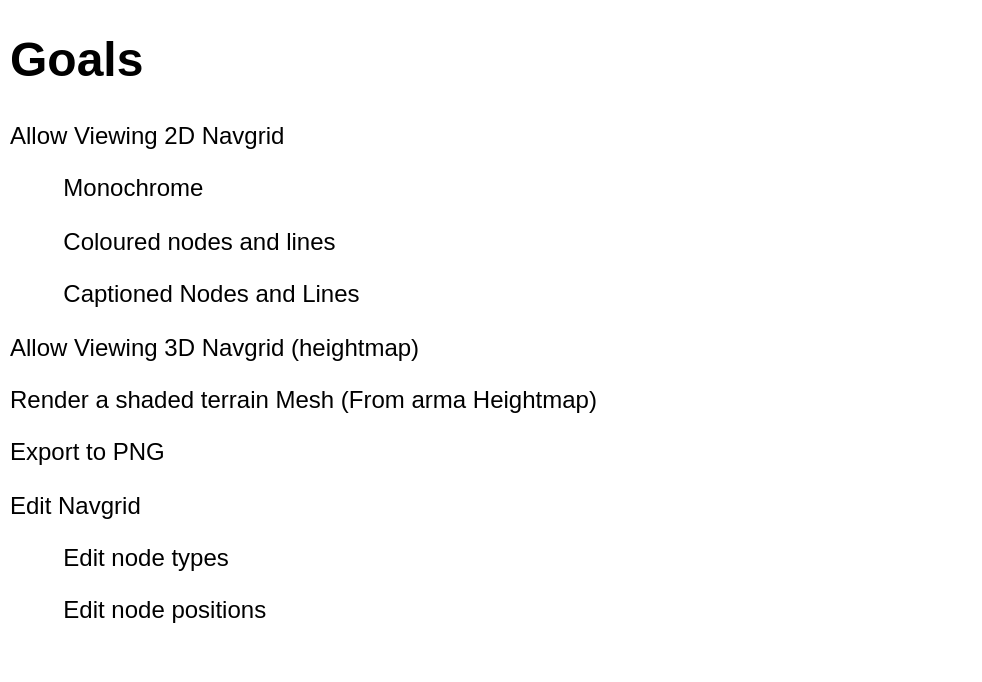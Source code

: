 <mxfile version="21.7.5" type="device" pages="4">
  <diagram name="Goals" id="eu99bgsM3YVPVRxylXMa">
    <mxGraphModel dx="1434" dy="854" grid="1" gridSize="10" guides="1" tooltips="1" connect="1" arrows="1" fold="1" page="1" pageScale="1" pageWidth="827" pageHeight="1169" math="0" shadow="0">
      <root>
        <mxCell id="0" />
        <mxCell id="1" parent="0" />
        <mxCell id="AOfEZR14KFHiWGgty_2b-2" value="&lt;h1&gt;Goals&lt;/h1&gt;&lt;p&gt;Allow Viewing 2D Navgrid&lt;/p&gt;&lt;p&gt;&lt;span style=&quot;white-space: pre;&quot;&gt;&#x9;&lt;/span&gt;Monochrome&lt;br&gt;&lt;/p&gt;&lt;p&gt;&lt;span style=&quot;white-space: pre;&quot;&gt;&#x9;&lt;/span&gt;Coloured nodes and lines&lt;br&gt;&lt;/p&gt;&lt;p&gt;&lt;span style=&quot;white-space: pre;&quot;&gt;&#x9;&lt;/span&gt;Captioned Nodes and Lines&lt;br&gt;&lt;/p&gt;&lt;p&gt;Allow Viewing 3D Navgrid (heightmap)&lt;/p&gt;&lt;p&gt;Render a shaded terrain Mesh (From arma Heightmap)&lt;/p&gt;&lt;p&gt;Export to PNG&lt;/p&gt;&lt;p&gt;Edit Navgrid&lt;/p&gt;&lt;p&gt;&lt;span style=&quot;white-space: pre;&quot;&gt;&#x9;&lt;/span&gt;Edit node types&lt;br&gt;&lt;/p&gt;&lt;p&gt;&lt;span style=&quot;white-space: pre;&quot;&gt;&#x9;&lt;/span&gt;Edit node positions&lt;br&gt;&lt;/p&gt;&lt;p&gt;&lt;br&gt;&lt;/p&gt;" style="text;html=1;strokeColor=none;fillColor=none;spacing=5;spacingTop=-20;whiteSpace=wrap;overflow=hidden;rounded=0;" parent="1" vertex="1">
          <mxGeometry x="40" y="40" width="490" height="330" as="geometry" />
        </mxCell>
      </root>
    </mxGraphModel>
  </diagram>
  <diagram id="bLqoIQzr3adNFpV8X8fX" name="Parsing">
    <mxGraphModel dx="950" dy="582" grid="1" gridSize="10" guides="1" tooltips="1" connect="1" arrows="1" fold="1" page="1" pageScale="1" pageWidth="827" pageHeight="1169" math="0" shadow="0">
      <root>
        <mxCell id="0" />
        <mxCell id="1" parent="0" />
        <mxCell id="_lqWRvfMyF29g8KtkmrP-1" value="&lt;h1&gt;Parsing navGrid.sqf&lt;/h1&gt;&lt;p&gt;Tokenise&lt;br&gt;&lt;/p&gt;&lt;p&gt;Deserialies as Objects&lt;/p&gt;&lt;p&gt;Build Optimised Graph for processing&lt;/p&gt;&lt;p&gt;File Line Length should not be around 5 nodes.&lt;/p&gt;" style="text;html=1;strokeColor=none;fillColor=none;spacing=5;spacingTop=-20;whiteSpace=wrap;overflow=hidden;rounded=0;" parent="1" vertex="1">
          <mxGeometry x="80" y="40" width="320" height="160" as="geometry" />
        </mxCell>
        <mxCell id="_lqWRvfMyF29g8KtkmrP-2" value="&lt;div style=&quot;color: rgb(248, 248, 242); background-color: rgb(39, 40, 34); font-family: &amp;quot;Cascadia Code Light&amp;quot;, Consolas, &amp;quot;Courier New&amp;quot;, monospace, Consolas, &amp;quot;Courier New&amp;quot;, monospace; font-size: 14px; line-height: 19px;&quot;&gt;&lt;div style=&quot;text-align: left;&quot;&gt;&lt;div style=&quot;line-height: 19px;&quot;&gt;/*{&quot;systemTimeUCT_G&quot;:&quot;2021-06-24 09:22:16&quot;,&quot;worldName&quot;:&quot;Altis&quot;,&quot;StreetArtist_Config&quot;:{&quot;_flatMaxDrift&quot;:-1,&quot;_juncMergeDistance&quot;:-1,&quot;_humanEdited&quot;: true}}*/&lt;/div&gt;&lt;div style=&quot;line-height: 19px;&quot;&gt;&lt;br&gt;&lt;/div&gt;&lt;/div&gt;&lt;div style=&quot;text-align: left;&quot;&gt;navGrid = [&lt;/div&gt;&lt;div style=&quot;text-align: left;&quot;&gt;[[&lt;span style=&quot;text-align: center; color: rgb(174, 129, 255);&quot;&gt;3502.4&lt;/span&gt;&lt;span style=&quot;text-align: center;&quot;&gt;,&lt;/span&gt;&lt;span style=&quot;text-align: center; color: rgb(174, 129, 255);&quot;&gt;11862.5&lt;/span&gt;&lt;span style=&quot;text-align: center;&quot;&gt;,&lt;/span&gt;&lt;span style=&quot;text-align: center; color: rgb(174, 129, 255);&quot;&gt;0&lt;/span&gt;&lt;span style=&quot;text-align: center;&quot;&gt;],&lt;/span&gt;&lt;span style=&quot;text-align: center; color: rgb(174, 129, 255);&quot;&gt;0&lt;/span&gt;&lt;span style=&quot;text-align: center;&quot;&gt;,&lt;/span&gt;&lt;span style=&quot;text-align: center; color: rgb(174, 129, 255);&quot;&gt;false&lt;/span&gt;&lt;span style=&quot;text-align: center;&quot;&gt;,[[&lt;/span&gt;&lt;span style=&quot;text-align: center; color: rgb(174, 129, 255);&quot;&gt;4581&lt;/span&gt;&lt;span style=&quot;text-align: center;&quot;&gt;,&lt;/span&gt;&lt;span style=&quot;text-align: center; color: rgb(174, 129, 255);&quot;&gt;0&lt;/span&gt;&lt;span style=&quot;text-align: center;&quot;&gt;,&lt;/span&gt;&lt;span style=&quot;text-align: center; color: rgb(174, 129, 255);&quot;&gt;161.267&lt;/span&gt;&lt;span style=&quot;text-align: center;&quot;&gt;],[&lt;/span&gt;&lt;span style=&quot;text-align: center; color: rgb(174, 129, 255);&quot;&gt;3967&lt;/span&gt;&lt;span style=&quot;text-align: center;&quot;&gt;,&lt;/span&gt;&lt;span style=&quot;text-align: center; color: rgb(174, 129, 255);&quot;&gt;0&lt;/span&gt;&lt;span style=&quot;text-align: center;&quot;&gt;,&lt;/span&gt;&lt;span style=&quot;text-align: center; color: rgb(174, 129, 255);&quot;&gt;25.583&lt;/span&gt;&lt;span style=&quot;text-align: center;&quot;&gt;]]]&lt;/span&gt;,...&lt;/div&gt;&lt;div style=&quot;text-align: left;&quot;&gt;...&lt;/div&gt;&lt;div style=&quot;text-align: left;&quot;&gt;]&lt;/div&gt;&lt;div&gt;&lt;/div&gt;&lt;/div&gt;" style="rounded=0;whiteSpace=wrap;html=1;" parent="1" vertex="1">
          <mxGeometry x="80" y="240" width="720" height="140" as="geometry" />
        </mxCell>
        <mxCell id="_lqWRvfMyF29g8KtkmrP-3" value="A3SANode" style="shape=table;startSize=30;container=1;collapsible=1;childLayout=tableLayout;fixedRows=1;rowLines=0;fontStyle=1;align=center;resizeLast=1;html=1;" parent="1" vertex="1">
          <mxGeometry x="320" y="640" width="200" height="150" as="geometry" />
        </mxCell>
        <mxCell id="_lqWRvfMyF29g8KtkmrP-4" value="" style="shape=tableRow;horizontal=0;startSize=0;swimlaneHead=0;swimlaneBody=0;fillColor=none;collapsible=0;dropTarget=0;points=[[0,0.5],[1,0.5]];portConstraint=eastwest;top=0;left=0;right=0;bottom=1;" parent="_lqWRvfMyF29g8KtkmrP-3" vertex="1">
          <mxGeometry y="30" width="200" height="30" as="geometry" />
        </mxCell>
        <mxCell id="_lqWRvfMyF29g8KtkmrP-5" value="PK" style="shape=partialRectangle;connectable=0;fillColor=none;top=0;left=0;bottom=0;right=0;fontStyle=1;overflow=hidden;whiteSpace=wrap;html=1;" parent="_lqWRvfMyF29g8KtkmrP-4" vertex="1">
          <mxGeometry width="30" height="30" as="geometry">
            <mxRectangle width="30" height="30" as="alternateBounds" />
          </mxGeometry>
        </mxCell>
        <mxCell id="_lqWRvfMyF29g8KtkmrP-6" value="Position Position" style="shape=partialRectangle;connectable=0;fillColor=none;top=0;left=0;bottom=0;right=0;align=left;spacingLeft=6;fontStyle=5;overflow=hidden;whiteSpace=wrap;html=1;" parent="_lqWRvfMyF29g8KtkmrP-4" vertex="1">
          <mxGeometry x="30" width="170" height="30" as="geometry">
            <mxRectangle width="170" height="30" as="alternateBounds" />
          </mxGeometry>
        </mxCell>
        <mxCell id="_lqWRvfMyF29g8KtkmrP-7" value="" style="shape=tableRow;horizontal=0;startSize=0;swimlaneHead=0;swimlaneBody=0;fillColor=none;collapsible=0;dropTarget=0;points=[[0,0.5],[1,0.5]];portConstraint=eastwest;top=0;left=0;right=0;bottom=0;" parent="_lqWRvfMyF29g8KtkmrP-3" vertex="1">
          <mxGeometry y="60" width="200" height="30" as="geometry" />
        </mxCell>
        <mxCell id="_lqWRvfMyF29g8KtkmrP-8" value="" style="shape=partialRectangle;connectable=0;fillColor=none;top=0;left=0;bottom=0;right=0;editable=1;overflow=hidden;whiteSpace=wrap;html=1;" parent="_lqWRvfMyF29g8KtkmrP-7" vertex="1">
          <mxGeometry width="30" height="30" as="geometry">
            <mxRectangle width="30" height="30" as="alternateBounds" />
          </mxGeometry>
        </mxCell>
        <mxCell id="_lqWRvfMyF29g8KtkmrP-9" value="int IslandId" style="shape=partialRectangle;connectable=0;fillColor=none;top=0;left=0;bottom=0;right=0;align=left;spacingLeft=6;overflow=hidden;whiteSpace=wrap;html=1;" parent="_lqWRvfMyF29g8KtkmrP-7" vertex="1">
          <mxGeometry x="30" width="170" height="30" as="geometry">
            <mxRectangle width="170" height="30" as="alternateBounds" />
          </mxGeometry>
        </mxCell>
        <mxCell id="_lqWRvfMyF29g8KtkmrP-10" value="" style="shape=tableRow;horizontal=0;startSize=0;swimlaneHead=0;swimlaneBody=0;fillColor=none;collapsible=0;dropTarget=0;points=[[0,0.5],[1,0.5]];portConstraint=eastwest;top=0;left=0;right=0;bottom=0;" parent="_lqWRvfMyF29g8KtkmrP-3" vertex="1">
          <mxGeometry y="90" width="200" height="30" as="geometry" />
        </mxCell>
        <mxCell id="_lqWRvfMyF29g8KtkmrP-11" value="" style="shape=partialRectangle;connectable=0;fillColor=none;top=0;left=0;bottom=0;right=0;editable=1;overflow=hidden;whiteSpace=wrap;html=1;" parent="_lqWRvfMyF29g8KtkmrP-10" vertex="1">
          <mxGeometry width="30" height="30" as="geometry">
            <mxRectangle width="30" height="30" as="alternateBounds" />
          </mxGeometry>
        </mxCell>
        <mxCell id="_lqWRvfMyF29g8KtkmrP-12" value="bool IsJunction" style="shape=partialRectangle;connectable=0;fillColor=none;top=0;left=0;bottom=0;right=0;align=left;spacingLeft=6;overflow=hidden;whiteSpace=wrap;html=1;" parent="_lqWRvfMyF29g8KtkmrP-10" vertex="1">
          <mxGeometry x="30" width="170" height="30" as="geometry">
            <mxRectangle width="170" height="30" as="alternateBounds" />
          </mxGeometry>
        </mxCell>
        <mxCell id="_lqWRvfMyF29g8KtkmrP-13" value="" style="shape=tableRow;horizontal=0;startSize=0;swimlaneHead=0;swimlaneBody=0;fillColor=none;collapsible=0;dropTarget=0;points=[[0,0.5],[1,0.5]];portConstraint=eastwest;top=0;left=0;right=0;bottom=0;" parent="_lqWRvfMyF29g8KtkmrP-3" vertex="1">
          <mxGeometry y="120" width="200" height="30" as="geometry" />
        </mxCell>
        <mxCell id="_lqWRvfMyF29g8KtkmrP-14" value="" style="shape=partialRectangle;connectable=0;fillColor=none;top=0;left=0;bottom=0;right=0;editable=1;overflow=hidden;whiteSpace=wrap;html=1;" parent="_lqWRvfMyF29g8KtkmrP-13" vertex="1">
          <mxGeometry width="30" height="30" as="geometry">
            <mxRectangle width="30" height="30" as="alternateBounds" />
          </mxGeometry>
        </mxCell>
        <mxCell id="_lqWRvfMyF29g8KtkmrP-15" value="List&amp;lt;Position&amp;gt; Connections" style="shape=partialRectangle;connectable=0;fillColor=none;top=0;left=0;bottom=0;right=0;align=left;spacingLeft=6;overflow=hidden;whiteSpace=wrap;html=1;" parent="_lqWRvfMyF29g8KtkmrP-13" vertex="1">
          <mxGeometry x="30" width="170" height="30" as="geometry">
            <mxRectangle width="170" height="30" as="alternateBounds" />
          </mxGeometry>
        </mxCell>
        <mxCell id="_lqWRvfMyF29g8KtkmrP-16" style="edgeStyle=orthogonalEdgeStyle;rounded=0;orthogonalLoop=1;jettySize=auto;html=1;" parent="1" source="_lqWRvfMyF29g8KtkmrP-17" target="_lqWRvfMyF29g8KtkmrP-4" edge="1">
          <mxGeometry relative="1" as="geometry" />
        </mxCell>
        <mxCell id="_lqWRvfMyF29g8KtkmrP-17" value="A3SAPositionATL" style="shape=table;startSize=30;container=1;collapsible=1;childLayout=tableLayout;fixedRows=1;rowLines=0;fontStyle=1;align=center;resizeLast=1;html=1;" parent="1" vertex="1">
          <mxGeometry x="600" y="600" width="120" height="120" as="geometry" />
        </mxCell>
        <mxCell id="_lqWRvfMyF29g8KtkmrP-18" value="" style="shape=tableRow;horizontal=0;startSize=0;swimlaneHead=0;swimlaneBody=0;fillColor=none;collapsible=0;dropTarget=0;points=[[0,0.5],[1,0.5]];portConstraint=eastwest;top=0;left=0;right=0;bottom=0;" parent="_lqWRvfMyF29g8KtkmrP-17" vertex="1">
          <mxGeometry y="30" width="120" height="30" as="geometry" />
        </mxCell>
        <mxCell id="_lqWRvfMyF29g8KtkmrP-19" value="" style="shape=partialRectangle;connectable=0;fillColor=none;top=0;left=0;bottom=0;right=0;editable=1;overflow=hidden;whiteSpace=wrap;html=1;" parent="_lqWRvfMyF29g8KtkmrP-18" vertex="1">
          <mxGeometry width="30" height="30" as="geometry">
            <mxRectangle width="30" height="30" as="alternateBounds" />
          </mxGeometry>
        </mxCell>
        <mxCell id="_lqWRvfMyF29g8KtkmrP-20" value="float X" style="shape=partialRectangle;connectable=0;fillColor=none;top=0;left=0;bottom=0;right=0;align=left;spacingLeft=6;overflow=hidden;whiteSpace=wrap;html=1;" parent="_lqWRvfMyF29g8KtkmrP-18" vertex="1">
          <mxGeometry x="30" width="90" height="30" as="geometry">
            <mxRectangle width="90" height="30" as="alternateBounds" />
          </mxGeometry>
        </mxCell>
        <mxCell id="_lqWRvfMyF29g8KtkmrP-21" value="" style="shape=tableRow;horizontal=0;startSize=0;swimlaneHead=0;swimlaneBody=0;fillColor=none;collapsible=0;dropTarget=0;points=[[0,0.5],[1,0.5]];portConstraint=eastwest;top=0;left=0;right=0;bottom=0;" parent="_lqWRvfMyF29g8KtkmrP-17" vertex="1">
          <mxGeometry y="60" width="120" height="30" as="geometry" />
        </mxCell>
        <mxCell id="_lqWRvfMyF29g8KtkmrP-22" value="" style="shape=partialRectangle;connectable=0;fillColor=none;top=0;left=0;bottom=0;right=0;editable=1;overflow=hidden;whiteSpace=wrap;html=1;" parent="_lqWRvfMyF29g8KtkmrP-21" vertex="1">
          <mxGeometry width="30" height="30" as="geometry">
            <mxRectangle width="30" height="30" as="alternateBounds" />
          </mxGeometry>
        </mxCell>
        <mxCell id="_lqWRvfMyF29g8KtkmrP-23" value="float Y" style="shape=partialRectangle;connectable=0;fillColor=none;top=0;left=0;bottom=0;right=0;align=left;spacingLeft=6;overflow=hidden;whiteSpace=wrap;html=1;" parent="_lqWRvfMyF29g8KtkmrP-21" vertex="1">
          <mxGeometry x="30" width="90" height="30" as="geometry">
            <mxRectangle width="90" height="30" as="alternateBounds" />
          </mxGeometry>
        </mxCell>
        <mxCell id="_lqWRvfMyF29g8KtkmrP-24" value="" style="shape=tableRow;horizontal=0;startSize=0;swimlaneHead=0;swimlaneBody=0;fillColor=none;collapsible=0;dropTarget=0;points=[[0,0.5],[1,0.5]];portConstraint=eastwest;top=0;left=0;right=0;bottom=0;" parent="_lqWRvfMyF29g8KtkmrP-17" vertex="1">
          <mxGeometry y="90" width="120" height="30" as="geometry" />
        </mxCell>
        <mxCell id="_lqWRvfMyF29g8KtkmrP-25" value="" style="shape=partialRectangle;connectable=0;fillColor=none;top=0;left=0;bottom=0;right=0;editable=1;overflow=hidden;whiteSpace=wrap;html=1;" parent="_lqWRvfMyF29g8KtkmrP-24" vertex="1">
          <mxGeometry width="30" height="30" as="geometry">
            <mxRectangle width="30" height="30" as="alternateBounds" />
          </mxGeometry>
        </mxCell>
        <mxCell id="_lqWRvfMyF29g8KtkmrP-26" value="float Z" style="shape=partialRectangle;connectable=0;fillColor=none;top=0;left=0;bottom=0;right=0;align=left;spacingLeft=6;overflow=hidden;whiteSpace=wrap;html=1;" parent="_lqWRvfMyF29g8KtkmrP-24" vertex="1">
          <mxGeometry x="30" width="90" height="30" as="geometry">
            <mxRectangle width="90" height="30" as="alternateBounds" />
          </mxGeometry>
        </mxCell>
        <mxCell id="_lqWRvfMyF29g8KtkmrP-27" value="A3SAConnection" style="shape=table;startSize=30;container=1;collapsible=1;childLayout=tableLayout;fixedRows=1;rowLines=0;fontStyle=1;align=center;resizeLast=1;html=1;" parent="1" vertex="1">
          <mxGeometry x="600" y="760" width="200" height="120" as="geometry" />
        </mxCell>
        <mxCell id="_lqWRvfMyF29g8KtkmrP-28" value="" style="shape=tableRow;horizontal=0;startSize=0;swimlaneHead=0;swimlaneBody=0;fillColor=none;collapsible=0;dropTarget=0;points=[[0,0.5],[1,0.5]];portConstraint=eastwest;top=0;left=0;right=0;bottom=0;" parent="_lqWRvfMyF29g8KtkmrP-27" vertex="1">
          <mxGeometry y="30" width="200" height="30" as="geometry" />
        </mxCell>
        <mxCell id="_lqWRvfMyF29g8KtkmrP-29" value="" style="shape=partialRectangle;connectable=0;fillColor=none;top=0;left=0;bottom=0;right=0;editable=1;overflow=hidden;whiteSpace=wrap;html=1;" parent="_lqWRvfMyF29g8KtkmrP-28" vertex="1">
          <mxGeometry width="30" height="30" as="geometry">
            <mxRectangle width="30" height="30" as="alternateBounds" />
          </mxGeometry>
        </mxCell>
        <mxCell id="_lqWRvfMyF29g8KtkmrP-30" value="int IndexOfConnectedNode" style="shape=partialRectangle;connectable=0;fillColor=none;top=0;left=0;bottom=0;right=0;align=left;spacingLeft=6;overflow=hidden;whiteSpace=wrap;html=1;" parent="_lqWRvfMyF29g8KtkmrP-28" vertex="1">
          <mxGeometry x="30" width="170" height="30" as="geometry">
            <mxRectangle width="170" height="30" as="alternateBounds" />
          </mxGeometry>
        </mxCell>
        <mxCell id="_lqWRvfMyF29g8KtkmrP-31" value="" style="shape=tableRow;horizontal=0;startSize=0;swimlaneHead=0;swimlaneBody=0;fillColor=none;collapsible=0;dropTarget=0;points=[[0,0.5],[1,0.5]];portConstraint=eastwest;top=0;left=0;right=0;bottom=0;" parent="_lqWRvfMyF29g8KtkmrP-27" vertex="1">
          <mxGeometry y="60" width="200" height="30" as="geometry" />
        </mxCell>
        <mxCell id="_lqWRvfMyF29g8KtkmrP-32" value="" style="shape=partialRectangle;connectable=0;fillColor=none;top=0;left=0;bottom=0;right=0;editable=1;overflow=hidden;whiteSpace=wrap;html=1;" parent="_lqWRvfMyF29g8KtkmrP-31" vertex="1">
          <mxGeometry width="30" height="30" as="geometry">
            <mxRectangle width="30" height="30" as="alternateBounds" />
          </mxGeometry>
        </mxCell>
        <mxCell id="_lqWRvfMyF29g8KtkmrP-33" value="int RoadType" style="shape=partialRectangle;connectable=0;fillColor=none;top=0;left=0;bottom=0;right=0;align=left;spacingLeft=6;overflow=hidden;whiteSpace=wrap;html=1;" parent="_lqWRvfMyF29g8KtkmrP-31" vertex="1">
          <mxGeometry x="30" width="170" height="30" as="geometry">
            <mxRectangle width="170" height="30" as="alternateBounds" />
          </mxGeometry>
        </mxCell>
        <mxCell id="_lqWRvfMyF29g8KtkmrP-34" value="" style="shape=tableRow;horizontal=0;startSize=0;swimlaneHead=0;swimlaneBody=0;fillColor=none;collapsible=0;dropTarget=0;points=[[0,0.5],[1,0.5]];portConstraint=eastwest;top=0;left=0;right=0;bottom=0;" parent="_lqWRvfMyF29g8KtkmrP-27" vertex="1">
          <mxGeometry y="90" width="200" height="30" as="geometry" />
        </mxCell>
        <mxCell id="_lqWRvfMyF29g8KtkmrP-35" value="" style="shape=partialRectangle;connectable=0;fillColor=none;top=0;left=0;bottom=0;right=0;editable=1;overflow=hidden;whiteSpace=wrap;html=1;" parent="_lqWRvfMyF29g8KtkmrP-34" vertex="1">
          <mxGeometry width="30" height="30" as="geometry">
            <mxRectangle width="30" height="30" as="alternateBounds" />
          </mxGeometry>
        </mxCell>
        <mxCell id="_lqWRvfMyF29g8KtkmrP-36" value="float TrueDrivingDistance" style="shape=partialRectangle;connectable=0;fillColor=none;top=0;left=0;bottom=0;right=0;align=left;spacingLeft=6;overflow=hidden;whiteSpace=wrap;html=1;" parent="_lqWRvfMyF29g8KtkmrP-34" vertex="1">
          <mxGeometry x="30" width="170" height="30" as="geometry">
            <mxRectangle width="170" height="30" as="alternateBounds" />
          </mxGeometry>
        </mxCell>
        <mxCell id="_lqWRvfMyF29g8KtkmrP-37" style="edgeStyle=orthogonalEdgeStyle;rounded=0;orthogonalLoop=1;jettySize=auto;html=1;" parent="1" source="_lqWRvfMyF29g8KtkmrP-28" target="_lqWRvfMyF29g8KtkmrP-13" edge="1">
          <mxGeometry relative="1" as="geometry" />
        </mxCell>
        <mxCell id="_lqWRvfMyF29g8KtkmrP-38" value="" style="edgeStyle=orthogonalEdgeStyle;rounded=0;orthogonalLoop=1;jettySize=auto;html=1;" parent="1" source="_lqWRvfMyF29g8KtkmrP-39" target="_lqWRvfMyF29g8KtkmrP-61" edge="1">
          <mxGeometry relative="1" as="geometry" />
        </mxCell>
        <mxCell id="_lqWRvfMyF29g8KtkmrP-39" value="A3SAMetaInformation" style="shape=table;startSize=30;container=1;collapsible=1;childLayout=tableLayout;fixedRows=1;rowLines=0;fontStyle=1;align=center;resizeLast=1;html=1;" parent="1" vertex="1">
          <mxGeometry x="280" y="440" width="280" height="120" as="geometry" />
        </mxCell>
        <mxCell id="_lqWRvfMyF29g8KtkmrP-40" value="" style="shape=tableRow;horizontal=0;startSize=0;swimlaneHead=0;swimlaneBody=0;fillColor=none;collapsible=0;dropTarget=0;points=[[0,0.5],[1,0.5]];portConstraint=eastwest;top=0;left=0;right=0;bottom=0;" parent="_lqWRvfMyF29g8KtkmrP-39" vertex="1">
          <mxGeometry y="30" width="280" height="30" as="geometry" />
        </mxCell>
        <mxCell id="_lqWRvfMyF29g8KtkmrP-41" value="" style="shape=partialRectangle;connectable=0;fillColor=none;top=0;left=0;bottom=0;right=0;editable=1;overflow=hidden;whiteSpace=wrap;html=1;" parent="_lqWRvfMyF29g8KtkmrP-40" vertex="1">
          <mxGeometry width="30" height="30" as="geometry">
            <mxRectangle width="30" height="30" as="alternateBounds" />
          </mxGeometry>
        </mxCell>
        <mxCell id="_lqWRvfMyF29g8KtkmrP-42" value="string&amp;nbsp;SystemTimeUCT_G" style="shape=partialRectangle;connectable=0;fillColor=none;top=0;left=0;bottom=0;right=0;align=left;spacingLeft=6;overflow=hidden;whiteSpace=wrap;html=1;" parent="_lqWRvfMyF29g8KtkmrP-40" vertex="1">
          <mxGeometry x="30" width="250" height="30" as="geometry">
            <mxRectangle width="250" height="30" as="alternateBounds" />
          </mxGeometry>
        </mxCell>
        <mxCell id="_lqWRvfMyF29g8KtkmrP-43" value="" style="shape=tableRow;horizontal=0;startSize=0;swimlaneHead=0;swimlaneBody=0;fillColor=none;collapsible=0;dropTarget=0;points=[[0,0.5],[1,0.5]];portConstraint=eastwest;top=0;left=0;right=0;bottom=0;" parent="_lqWRvfMyF29g8KtkmrP-39" vertex="1">
          <mxGeometry y="60" width="280" height="30" as="geometry" />
        </mxCell>
        <mxCell id="_lqWRvfMyF29g8KtkmrP-44" value="" style="shape=partialRectangle;connectable=0;fillColor=none;top=0;left=0;bottom=0;right=0;editable=1;overflow=hidden;whiteSpace=wrap;html=1;" parent="_lqWRvfMyF29g8KtkmrP-43" vertex="1">
          <mxGeometry width="30" height="30" as="geometry">
            <mxRectangle width="30" height="30" as="alternateBounds" />
          </mxGeometry>
        </mxCell>
        <mxCell id="_lqWRvfMyF29g8KtkmrP-45" value="string&amp;nbsp;WorldName" style="shape=partialRectangle;connectable=0;fillColor=none;top=0;left=0;bottom=0;right=0;align=left;spacingLeft=6;overflow=hidden;whiteSpace=wrap;html=1;" parent="_lqWRvfMyF29g8KtkmrP-43" vertex="1">
          <mxGeometry x="30" width="250" height="30" as="geometry">
            <mxRectangle width="250" height="30" as="alternateBounds" />
          </mxGeometry>
        </mxCell>
        <mxCell id="_lqWRvfMyF29g8KtkmrP-46" value="" style="shape=tableRow;horizontal=0;startSize=0;swimlaneHead=0;swimlaneBody=0;fillColor=none;collapsible=0;dropTarget=0;points=[[0,0.5],[1,0.5]];portConstraint=eastwest;top=0;left=0;right=0;bottom=0;" parent="_lqWRvfMyF29g8KtkmrP-39" vertex="1">
          <mxGeometry y="90" width="280" height="30" as="geometry" />
        </mxCell>
        <mxCell id="_lqWRvfMyF29g8KtkmrP-47" value="" style="shape=partialRectangle;connectable=0;fillColor=none;top=0;left=0;bottom=0;right=0;editable=1;overflow=hidden;whiteSpace=wrap;html=1;" parent="_lqWRvfMyF29g8KtkmrP-46" vertex="1">
          <mxGeometry width="30" height="30" as="geometry">
            <mxRectangle width="30" height="30" as="alternateBounds" />
          </mxGeometry>
        </mxCell>
        <mxCell id="_lqWRvfMyF29g8KtkmrP-48" value="StreetArtistConfig&amp;nbsp;StreetArtistConfig" style="shape=partialRectangle;connectable=0;fillColor=none;top=0;left=0;bottom=0;right=0;align=left;spacingLeft=6;overflow=hidden;whiteSpace=wrap;html=1;" parent="_lqWRvfMyF29g8KtkmrP-46" vertex="1">
          <mxGeometry x="30" width="250" height="30" as="geometry">
            <mxRectangle width="250" height="30" as="alternateBounds" />
          </mxGeometry>
        </mxCell>
        <mxCell id="_lqWRvfMyF29g8KtkmrP-49" style="edgeStyle=orthogonalEdgeStyle;rounded=0;orthogonalLoop=1;jettySize=auto;html=1;" parent="1" source="_lqWRvfMyF29g8KtkmrP-50" target="_lqWRvfMyF29g8KtkmrP-46" edge="1">
          <mxGeometry relative="1" as="geometry" />
        </mxCell>
        <mxCell id="_lqWRvfMyF29g8KtkmrP-50" value="A3SAStreetArtistConfig" style="shape=table;startSize=30;container=1;collapsible=1;childLayout=tableLayout;fixedRows=1;rowLines=0;fontStyle=1;align=center;resizeLast=1;html=1;" parent="1" vertex="1">
          <mxGeometry x="600" y="440" width="200" height="120" as="geometry" />
        </mxCell>
        <mxCell id="_lqWRvfMyF29g8KtkmrP-51" value="" style="shape=tableRow;horizontal=0;startSize=0;swimlaneHead=0;swimlaneBody=0;fillColor=none;collapsible=0;dropTarget=0;points=[[0,0.5],[1,0.5]];portConstraint=eastwest;top=0;left=0;right=0;bottom=0;" parent="_lqWRvfMyF29g8KtkmrP-50" vertex="1">
          <mxGeometry y="30" width="200" height="30" as="geometry" />
        </mxCell>
        <mxCell id="_lqWRvfMyF29g8KtkmrP-52" value="" style="shape=partialRectangle;connectable=0;fillColor=none;top=0;left=0;bottom=0;right=0;editable=1;overflow=hidden;whiteSpace=wrap;html=1;" parent="_lqWRvfMyF29g8KtkmrP-51" vertex="1">
          <mxGeometry width="30" height="30" as="geometry">
            <mxRectangle width="30" height="30" as="alternateBounds" />
          </mxGeometry>
        </mxCell>
        <mxCell id="_lqWRvfMyF29g8KtkmrP-53" value="float _flatMaxDrift" style="shape=partialRectangle;connectable=0;fillColor=none;top=0;left=0;bottom=0;right=0;align=left;spacingLeft=6;overflow=hidden;whiteSpace=wrap;html=1;" parent="_lqWRvfMyF29g8KtkmrP-51" vertex="1">
          <mxGeometry x="30" width="170" height="30" as="geometry">
            <mxRectangle width="170" height="30" as="alternateBounds" />
          </mxGeometry>
        </mxCell>
        <mxCell id="_lqWRvfMyF29g8KtkmrP-54" value="" style="shape=tableRow;horizontal=0;startSize=0;swimlaneHead=0;swimlaneBody=0;fillColor=none;collapsible=0;dropTarget=0;points=[[0,0.5],[1,0.5]];portConstraint=eastwest;top=0;left=0;right=0;bottom=0;" parent="_lqWRvfMyF29g8KtkmrP-50" vertex="1">
          <mxGeometry y="60" width="200" height="30" as="geometry" />
        </mxCell>
        <mxCell id="_lqWRvfMyF29g8KtkmrP-55" value="" style="shape=partialRectangle;connectable=0;fillColor=none;top=0;left=0;bottom=0;right=0;editable=1;overflow=hidden;whiteSpace=wrap;html=1;" parent="_lqWRvfMyF29g8KtkmrP-54" vertex="1">
          <mxGeometry width="30" height="30" as="geometry">
            <mxRectangle width="30" height="30" as="alternateBounds" />
          </mxGeometry>
        </mxCell>
        <mxCell id="_lqWRvfMyF29g8KtkmrP-56" value="float _juncMergeDistance" style="shape=partialRectangle;connectable=0;fillColor=none;top=0;left=0;bottom=0;right=0;align=left;spacingLeft=6;overflow=hidden;whiteSpace=wrap;html=1;" parent="_lqWRvfMyF29g8KtkmrP-54" vertex="1">
          <mxGeometry x="30" width="170" height="30" as="geometry">
            <mxRectangle width="170" height="30" as="alternateBounds" />
          </mxGeometry>
        </mxCell>
        <mxCell id="_lqWRvfMyF29g8KtkmrP-57" value="" style="shape=tableRow;horizontal=0;startSize=0;swimlaneHead=0;swimlaneBody=0;fillColor=none;collapsible=0;dropTarget=0;points=[[0,0.5],[1,0.5]];portConstraint=eastwest;top=0;left=0;right=0;bottom=0;" parent="_lqWRvfMyF29g8KtkmrP-50" vertex="1">
          <mxGeometry y="90" width="200" height="30" as="geometry" />
        </mxCell>
        <mxCell id="_lqWRvfMyF29g8KtkmrP-58" value="" style="shape=partialRectangle;connectable=0;fillColor=none;top=0;left=0;bottom=0;right=0;editable=1;overflow=hidden;whiteSpace=wrap;html=1;" parent="_lqWRvfMyF29g8KtkmrP-57" vertex="1">
          <mxGeometry width="30" height="30" as="geometry">
            <mxRectangle width="30" height="30" as="alternateBounds" />
          </mxGeometry>
        </mxCell>
        <mxCell id="_lqWRvfMyF29g8KtkmrP-59" value="bool _humanEdited" style="shape=partialRectangle;connectable=0;fillColor=none;top=0;left=0;bottom=0;right=0;align=left;spacingLeft=6;overflow=hidden;whiteSpace=wrap;html=1;" parent="_lqWRvfMyF29g8KtkmrP-57" vertex="1">
          <mxGeometry x="30" width="170" height="30" as="geometry">
            <mxRectangle width="170" height="30" as="alternateBounds" />
          </mxGeometry>
        </mxCell>
        <mxCell id="_lqWRvfMyF29g8KtkmrP-60" value="A3SANavGridRoot" style="shape=table;startSize=30;container=1;collapsible=1;childLayout=tableLayout;fixedRows=1;rowLines=0;fontStyle=1;align=center;resizeLast=1;html=1;" parent="1" vertex="1">
          <mxGeometry x="40" y="520" width="200" height="90" as="geometry" />
        </mxCell>
        <mxCell id="_lqWRvfMyF29g8KtkmrP-61" value="" style="shape=tableRow;horizontal=0;startSize=0;swimlaneHead=0;swimlaneBody=0;fillColor=none;collapsible=0;dropTarget=0;points=[[0,0.5],[1,0.5]];portConstraint=eastwest;top=0;left=0;right=0;bottom=0;" parent="_lqWRvfMyF29g8KtkmrP-60" vertex="1">
          <mxGeometry y="30" width="200" height="30" as="geometry" />
        </mxCell>
        <mxCell id="_lqWRvfMyF29g8KtkmrP-62" value="" style="shape=partialRectangle;connectable=0;fillColor=none;top=0;left=0;bottom=0;right=0;editable=1;overflow=hidden;whiteSpace=wrap;html=1;" parent="_lqWRvfMyF29g8KtkmrP-61" vertex="1">
          <mxGeometry width="30" height="30" as="geometry">
            <mxRectangle width="30" height="30" as="alternateBounds" />
          </mxGeometry>
        </mxCell>
        <mxCell id="_lqWRvfMyF29g8KtkmrP-63" value="MetaInformation Meta" style="shape=partialRectangle;connectable=0;fillColor=none;top=0;left=0;bottom=0;right=0;align=left;spacingLeft=6;overflow=hidden;whiteSpace=wrap;html=1;" parent="_lqWRvfMyF29g8KtkmrP-61" vertex="1">
          <mxGeometry x="30" width="170" height="30" as="geometry">
            <mxRectangle width="170" height="30" as="alternateBounds" />
          </mxGeometry>
        </mxCell>
        <mxCell id="_lqWRvfMyF29g8KtkmrP-64" value="" style="shape=tableRow;horizontal=0;startSize=0;swimlaneHead=0;swimlaneBody=0;fillColor=none;collapsible=0;dropTarget=0;points=[[0,0.5],[1,0.5]];portConstraint=eastwest;top=0;left=0;right=0;bottom=0;" parent="_lqWRvfMyF29g8KtkmrP-60" vertex="1">
          <mxGeometry y="60" width="200" height="30" as="geometry" />
        </mxCell>
        <mxCell id="_lqWRvfMyF29g8KtkmrP-65" value="" style="shape=partialRectangle;connectable=0;fillColor=none;top=0;left=0;bottom=0;right=0;editable=1;overflow=hidden;whiteSpace=wrap;html=1;" parent="_lqWRvfMyF29g8KtkmrP-64" vertex="1">
          <mxGeometry width="30" height="30" as="geometry">
            <mxRectangle width="30" height="30" as="alternateBounds" />
          </mxGeometry>
        </mxCell>
        <mxCell id="_lqWRvfMyF29g8KtkmrP-66" value="List&amp;lt;Node&amp;gt; Nodes" style="shape=partialRectangle;connectable=0;fillColor=none;top=0;left=0;bottom=0;right=0;align=left;spacingLeft=6;overflow=hidden;whiteSpace=wrap;html=1;" parent="_lqWRvfMyF29g8KtkmrP-64" vertex="1">
          <mxGeometry x="30" width="170" height="30" as="geometry">
            <mxRectangle width="170" height="30" as="alternateBounds" />
          </mxGeometry>
        </mxCell>
        <mxCell id="_lqWRvfMyF29g8KtkmrP-67" style="edgeStyle=orthogonalEdgeStyle;rounded=0;orthogonalLoop=1;jettySize=auto;html=1;" parent="1" source="_lqWRvfMyF29g8KtkmrP-4" target="_lqWRvfMyF29g8KtkmrP-64" edge="1">
          <mxGeometry relative="1" as="geometry" />
        </mxCell>
      </root>
    </mxGraphModel>
  </diagram>
  <diagram id="6mllkPOMwQzwnYsc-vIN" name="System Process">
    <mxGraphModel dx="1434" dy="854" grid="1" gridSize="10" guides="1" tooltips="1" connect="1" arrows="1" fold="1" page="1" pageScale="1" pageWidth="827" pageHeight="1169" math="0" shadow="0">
      <root>
        <mxCell id="0" />
        <mxCell id="1" parent="0" />
        <mxCell id="D8aw_kxWJALHuoImoTRJ-101" style="edgeStyle=orthogonalEdgeStyle;rounded=0;orthogonalLoop=1;jettySize=auto;html=1;" parent="1" source="D8aw_kxWJALHuoImoTRJ-1" target="D8aw_kxWJALHuoImoTRJ-99" edge="1">
          <mxGeometry relative="1" as="geometry" />
        </mxCell>
        <mxCell id="D8aw_kxWJALHuoImoTRJ-1" value="Parse" style="rounded=0;whiteSpace=wrap;html=1;" parent="1" vertex="1">
          <mxGeometry x="440" y="40" width="120" height="80" as="geometry" />
        </mxCell>
        <mxCell id="D8aw_kxWJALHuoImoTRJ-100" style="edgeStyle=orthogonalEdgeStyle;rounded=0;orthogonalLoop=1;jettySize=auto;html=1;" parent="1" source="D8aw_kxWJALHuoImoTRJ-98" target="D8aw_kxWJALHuoImoTRJ-1" edge="1">
          <mxGeometry relative="1" as="geometry" />
        </mxCell>
        <mxCell id="D8aw_kxWJALHuoImoTRJ-98" value="navGrid.sqf" style="rounded=1;whiteSpace=wrap;html=1;" parent="1" vertex="1">
          <mxGeometry x="240" y="40" width="120" height="80" as="geometry" />
        </mxCell>
        <mxCell id="D8aw_kxWJALHuoImoTRJ-111" style="edgeStyle=orthogonalEdgeStyle;rounded=0;orthogonalLoop=1;jettySize=auto;html=1;" parent="1" source="D8aw_kxWJALHuoImoTRJ-99" target="D8aw_kxWJALHuoImoTRJ-105" edge="1">
          <mxGeometry relative="1" as="geometry" />
        </mxCell>
        <mxCell id="D8aw_kxWJALHuoImoTRJ-99" value="EntityFramework&lt;br&gt;Database&lt;br&gt;+ Relational&lt;br&gt;+ Spatial" style="rounded=1;whiteSpace=wrap;html=1;" parent="1" vertex="1">
          <mxGeometry x="600" y="200" width="120" height="80" as="geometry" />
        </mxCell>
        <mxCell id="D8aw_kxWJALHuoImoTRJ-106" style="edgeStyle=orthogonalEdgeStyle;rounded=0;orthogonalLoop=1;jettySize=auto;html=1;" parent="1" source="D8aw_kxWJALHuoImoTRJ-102" target="D8aw_kxWJALHuoImoTRJ-103" edge="1">
          <mxGeometry relative="1" as="geometry" />
        </mxCell>
        <mxCell id="D8aw_kxWJALHuoImoTRJ-102" value="Rendered State" style="rounded=1;whiteSpace=wrap;html=1;" parent="1" vertex="1">
          <mxGeometry x="200" y="440" width="120" height="80" as="geometry" />
        </mxCell>
        <mxCell id="D8aw_kxWJALHuoImoTRJ-107" style="edgeStyle=orthogonalEdgeStyle;rounded=0;orthogonalLoop=1;jettySize=auto;html=1;entryX=0;entryY=0.5;entryDx=0;entryDy=0;exitX=0.75;exitY=0;exitDx=0;exitDy=0;" parent="1" source="D8aw_kxWJALHuoImoTRJ-103" target="D8aw_kxWJALHuoImoTRJ-105" edge="1">
          <mxGeometry relative="1" as="geometry" />
        </mxCell>
        <mxCell id="D8aw_kxWJALHuoImoTRJ-108" style="edgeStyle=orthogonalEdgeStyle;rounded=0;orthogonalLoop=1;jettySize=auto;html=1;exitX=0.25;exitY=0;exitDx=0;exitDy=0;entryX=1;entryY=0.5;entryDx=0;entryDy=0;" parent="1" source="D8aw_kxWJALHuoImoTRJ-103" target="D8aw_kxWJALHuoImoTRJ-104" edge="1">
          <mxGeometry relative="1" as="geometry" />
        </mxCell>
        <mxCell id="D8aw_kxWJALHuoImoTRJ-103" value="Determine Visibile Regions" style="rounded=0;whiteSpace=wrap;html=1;" parent="1" vertex="1">
          <mxGeometry x="200" y="320" width="120" height="80" as="geometry" />
        </mxCell>
        <mxCell id="D8aw_kxWJALHuoImoTRJ-116" style="edgeStyle=orthogonalEdgeStyle;rounded=0;orthogonalLoop=1;jettySize=auto;html=1;exitX=0.5;exitY=1;exitDx=0;exitDy=0;" parent="1" source="D8aw_kxWJALHuoImoTRJ-104" target="D8aw_kxWJALHuoImoTRJ-115" edge="1">
          <mxGeometry relative="1" as="geometry" />
        </mxCell>
        <mxCell id="D8aw_kxWJALHuoImoTRJ-104" value="Determine Old Regions" style="rounded=0;whiteSpace=wrap;html=1;" parent="1" vertex="1">
          <mxGeometry x="40" y="200" width="120" height="80" as="geometry" />
        </mxCell>
        <mxCell id="D8aw_kxWJALHuoImoTRJ-113" style="edgeStyle=orthogonalEdgeStyle;rounded=0;orthogonalLoop=1;jettySize=auto;html=1;" parent="1" source="D8aw_kxWJALHuoImoTRJ-105" target="D8aw_kxWJALHuoImoTRJ-112" edge="1">
          <mxGeometry relative="1" as="geometry" />
        </mxCell>
        <mxCell id="D8aw_kxWJALHuoImoTRJ-105" value="Query New Regions" style="rounded=0;whiteSpace=wrap;html=1;" parent="1" vertex="1">
          <mxGeometry x="360" y="200" width="120" height="80" as="geometry" />
        </mxCell>
        <mxCell id="D8aw_kxWJALHuoImoTRJ-114" style="edgeStyle=orthogonalEdgeStyle;rounded=0;orthogonalLoop=1;jettySize=auto;html=1;entryX=1;entryY=0.5;entryDx=0;entryDy=0;exitX=0.5;exitY=1;exitDx=0;exitDy=0;" parent="1" source="D8aw_kxWJALHuoImoTRJ-112" target="D8aw_kxWJALHuoImoTRJ-102" edge="1">
          <mxGeometry relative="1" as="geometry">
            <mxPoint x="600" y="540" as="sourcePoint" />
          </mxGeometry>
        </mxCell>
        <mxCell id="D8aw_kxWJALHuoImoTRJ-112" value="Add To Render" style="rounded=0;whiteSpace=wrap;html=1;" parent="1" vertex="1">
          <mxGeometry x="360" y="320" width="120" height="80" as="geometry" />
        </mxCell>
        <mxCell id="D8aw_kxWJALHuoImoTRJ-117" style="edgeStyle=orthogonalEdgeStyle;rounded=0;orthogonalLoop=1;jettySize=auto;html=1;exitX=0.5;exitY=1;exitDx=0;exitDy=0;entryX=0;entryY=0.5;entryDx=0;entryDy=0;" parent="1" source="D8aw_kxWJALHuoImoTRJ-115" target="D8aw_kxWJALHuoImoTRJ-102" edge="1">
          <mxGeometry relative="1" as="geometry" />
        </mxCell>
        <mxCell id="D8aw_kxWJALHuoImoTRJ-115" value="Cull Non-visible Entities" style="rounded=0;whiteSpace=wrap;html=1;" parent="1" vertex="1">
          <mxGeometry x="40" y="320" width="120" height="80" as="geometry" />
        </mxCell>
        <mxCell id="D8aw_kxWJALHuoImoTRJ-121" style="edgeStyle=orthogonalEdgeStyle;rounded=0;orthogonalLoop=1;jettySize=auto;html=1;" parent="1" source="D8aw_kxWJALHuoImoTRJ-119" target="D8aw_kxWJALHuoImoTRJ-120" edge="1">
          <mxGeometry relative="1" as="geometry" />
        </mxCell>
        <mxCell id="D8aw_kxWJALHuoImoTRJ-119" value="Rendered State" style="rounded=1;whiteSpace=wrap;html=1;" parent="1" vertex="1">
          <mxGeometry x="200" y="640" width="120" height="80" as="geometry" />
        </mxCell>
        <mxCell id="D8aw_kxWJALHuoImoTRJ-122" style="edgeStyle=orthogonalEdgeStyle;rounded=0;orthogonalLoop=1;jettySize=auto;html=1;exitX=0;exitY=0.5;exitDx=0;exitDy=0;entryX=1;entryY=0.5;entryDx=0;entryDy=0;" parent="1" source="D8aw_kxWJALHuoImoTRJ-120" target="D8aw_kxWJALHuoImoTRJ-125" edge="1">
          <mxGeometry relative="1" as="geometry">
            <mxPoint x="110" y="890" as="targetPoint" />
          </mxGeometry>
        </mxCell>
        <mxCell id="D8aw_kxWJALHuoImoTRJ-124" style="edgeStyle=orthogonalEdgeStyle;rounded=0;orthogonalLoop=1;jettySize=auto;html=1;" parent="1" source="D8aw_kxWJALHuoImoTRJ-120" target="D8aw_kxWJALHuoImoTRJ-123" edge="1">
          <mxGeometry relative="1" as="geometry" />
        </mxCell>
        <mxCell id="D8aw_kxWJALHuoImoTRJ-120" value="Change Nodes" style="rounded=0;whiteSpace=wrap;html=1;" parent="1" vertex="1">
          <mxGeometry x="200" y="760" width="120" height="80" as="geometry" />
        </mxCell>
        <mxCell id="D8aw_kxWJALHuoImoTRJ-123" value="EntityFramework&lt;br&gt;Database&lt;br&gt;+ Relational&lt;br&gt;+ Spatial" style="rounded=1;whiteSpace=wrap;html=1;" parent="1" vertex="1">
          <mxGeometry x="400" y="760" width="120" height="80" as="geometry" />
        </mxCell>
        <mxCell id="D8aw_kxWJALHuoImoTRJ-126" style="edgeStyle=orthogonalEdgeStyle;rounded=0;orthogonalLoop=1;jettySize=auto;html=1;exitX=0.5;exitY=0;exitDx=0;exitDy=0;entryX=0;entryY=0.5;entryDx=0;entryDy=0;" parent="1" source="D8aw_kxWJALHuoImoTRJ-125" target="D8aw_kxWJALHuoImoTRJ-119" edge="1">
          <mxGeometry relative="1" as="geometry" />
        </mxCell>
        <mxCell id="D8aw_kxWJALHuoImoTRJ-125" value="Is Visible" style="rounded=0;whiteSpace=wrap;html=1;" parent="1" vertex="1">
          <mxGeometry x="40" y="760" width="120" height="80" as="geometry" />
        </mxCell>
      </root>
    </mxGraphModel>
  </diagram>
  <diagram id="ARF1uN7uReB6Nj7BUzCk" name="Data Schema">
    <mxGraphModel dx="1434" dy="854" grid="1" gridSize="10" guides="1" tooltips="1" connect="1" arrows="1" fold="1" page="1" pageScale="1" pageWidth="827" pageHeight="1169" math="0" shadow="0">
      <root>
        <mxCell id="0" />
        <mxCell id="1" parent="0" />
        <mxCell id="RexQlB-kswsBSzxwuEXo-27" value="Road" style="shape=table;startSize=30;container=1;collapsible=1;childLayout=tableLayout;fixedRows=1;rowLines=0;fontStyle=1;align=center;resizeLast=1;html=1;" parent="1" vertex="1">
          <mxGeometry x="120" y="240" width="240" height="180" as="geometry" />
        </mxCell>
        <mxCell id="RexQlB-kswsBSzxwuEXo-28" value="" style="shape=tableRow;horizontal=0;startSize=0;swimlaneHead=0;swimlaneBody=0;fillColor=none;collapsible=0;dropTarget=0;points=[[0,0.5],[1,0.5]];portConstraint=eastwest;top=0;left=0;right=0;bottom=1;" parent="RexQlB-kswsBSzxwuEXo-27" vertex="1">
          <mxGeometry y="30" width="240" height="30" as="geometry" />
        </mxCell>
        <mxCell id="RexQlB-kswsBSzxwuEXo-29" value="PK" style="shape=partialRectangle;connectable=0;fillColor=none;top=0;left=0;bottom=0;right=0;fontStyle=1;overflow=hidden;whiteSpace=wrap;html=1;" parent="RexQlB-kswsBSzxwuEXo-28" vertex="1">
          <mxGeometry width="40" height="30" as="geometry">
            <mxRectangle width="40" height="30" as="alternateBounds" />
          </mxGeometry>
        </mxCell>
        <mxCell id="RexQlB-kswsBSzxwuEXo-30" value="RoadId RoadId" style="shape=partialRectangle;connectable=0;fillColor=none;top=0;left=0;bottom=0;right=0;align=left;spacingLeft=6;fontStyle=5;overflow=hidden;whiteSpace=wrap;html=1;" parent="RexQlB-kswsBSzxwuEXo-28" vertex="1">
          <mxGeometry x="40" width="200" height="30" as="geometry">
            <mxRectangle width="200" height="30" as="alternateBounds" />
          </mxGeometry>
        </mxCell>
        <mxCell id="oUhA9xJmE4I4MFQZkkZ_-7" style="shape=tableRow;horizontal=0;startSize=0;swimlaneHead=0;swimlaneBody=0;fillColor=none;collapsible=0;dropTarget=0;points=[[0,0.5],[1,0.5]];portConstraint=eastwest;top=0;left=0;right=0;bottom=0;" parent="RexQlB-kswsBSzxwuEXo-27" vertex="1">
          <mxGeometry y="60" width="240" height="30" as="geometry" />
        </mxCell>
        <mxCell id="oUhA9xJmE4I4MFQZkkZ_-8" value="FK" style="shape=partialRectangle;connectable=0;fillColor=none;top=0;left=0;bottom=0;right=0;editable=1;overflow=hidden;whiteSpace=wrap;html=1;" parent="oUhA9xJmE4I4MFQZkkZ_-7" vertex="1">
          <mxGeometry width="40" height="30" as="geometry">
            <mxRectangle width="40" height="30" as="alternateBounds" />
          </mxGeometry>
        </mxCell>
        <mxCell id="oUhA9xJmE4I4MFQZkkZ_-9" value="ProjectId ProjectId" style="shape=partialRectangle;connectable=0;fillColor=none;top=0;left=0;bottom=0;right=0;align=left;spacingLeft=6;overflow=hidden;whiteSpace=wrap;html=1;" parent="oUhA9xJmE4I4MFQZkkZ_-7" vertex="1">
          <mxGeometry x="40" width="200" height="30" as="geometry">
            <mxRectangle width="200" height="30" as="alternateBounds" />
          </mxGeometry>
        </mxCell>
        <mxCell id="RexQlB-kswsBSzxwuEXo-37" value="" style="shape=tableRow;horizontal=0;startSize=0;swimlaneHead=0;swimlaneBody=0;fillColor=none;collapsible=0;dropTarget=0;points=[[0,0.5],[1,0.5]];portConstraint=eastwest;top=0;left=0;right=0;bottom=0;" parent="RexQlB-kswsBSzxwuEXo-27" vertex="1">
          <mxGeometry y="90" width="240" height="30" as="geometry" />
        </mxCell>
        <mxCell id="RexQlB-kswsBSzxwuEXo-38" value="IX" style="shape=partialRectangle;connectable=0;fillColor=none;top=0;left=0;bottom=0;right=0;editable=1;overflow=hidden;whiteSpace=wrap;html=1;" parent="RexQlB-kswsBSzxwuEXo-37" vertex="1">
          <mxGeometry width="40" height="30" as="geometry">
            <mxRectangle width="40" height="30" as="alternateBounds" />
          </mxGeometry>
        </mxCell>
        <mxCell id="RexQlB-kswsBSzxwuEXo-39" value="PositionATL PositionATL" style="shape=partialRectangle;connectable=0;fillColor=none;top=0;left=0;bottom=0;right=0;align=left;spacingLeft=6;overflow=hidden;whiteSpace=wrap;html=1;" parent="RexQlB-kswsBSzxwuEXo-37" vertex="1">
          <mxGeometry x="40" width="200" height="30" as="geometry">
            <mxRectangle width="200" height="30" as="alternateBounds" />
          </mxGeometry>
        </mxCell>
        <mxCell id="RexQlB-kswsBSzxwuEXo-34" value="" style="shape=tableRow;horizontal=0;startSize=0;swimlaneHead=0;swimlaneBody=0;fillColor=none;collapsible=0;dropTarget=0;points=[[0,0.5],[1,0.5]];portConstraint=eastwest;top=0;left=0;right=0;bottom=0;" parent="RexQlB-kswsBSzxwuEXo-27" vertex="1">
          <mxGeometry y="120" width="240" height="30" as="geometry" />
        </mxCell>
        <mxCell id="RexQlB-kswsBSzxwuEXo-35" value="IX" style="shape=partialRectangle;connectable=0;fillColor=none;top=0;left=0;bottom=0;right=0;editable=1;overflow=hidden;whiteSpace=wrap;html=1;" parent="RexQlB-kswsBSzxwuEXo-34" vertex="1">
          <mxGeometry width="40" height="30" as="geometry">
            <mxRectangle width="40" height="30" as="alternateBounds" />
          </mxGeometry>
        </mxCell>
        <mxCell id="RexQlB-kswsBSzxwuEXo-36" value="IslandId IslandId" style="shape=partialRectangle;connectable=0;fillColor=none;top=0;left=0;bottom=0;right=0;align=left;spacingLeft=6;overflow=hidden;whiteSpace=wrap;html=1;" parent="RexQlB-kswsBSzxwuEXo-34" vertex="1">
          <mxGeometry x="40" width="200" height="30" as="geometry">
            <mxRectangle width="200" height="30" as="alternateBounds" />
          </mxGeometry>
        </mxCell>
        <mxCell id="RexQlB-kswsBSzxwuEXo-31" value="" style="shape=tableRow;horizontal=0;startSize=0;swimlaneHead=0;swimlaneBody=0;fillColor=none;collapsible=0;dropTarget=0;points=[[0,0.5],[1,0.5]];portConstraint=eastwest;top=0;left=0;right=0;bottom=0;" parent="RexQlB-kswsBSzxwuEXo-27" vertex="1">
          <mxGeometry y="150" width="240" height="30" as="geometry" />
        </mxCell>
        <mxCell id="RexQlB-kswsBSzxwuEXo-32" value="" style="shape=partialRectangle;connectable=0;fillColor=none;top=0;left=0;bottom=0;right=0;editable=1;overflow=hidden;whiteSpace=wrap;html=1;" parent="RexQlB-kswsBSzxwuEXo-31" vertex="1">
          <mxGeometry width="40" height="30" as="geometry">
            <mxRectangle width="40" height="30" as="alternateBounds" />
          </mxGeometry>
        </mxCell>
        <mxCell id="RexQlB-kswsBSzxwuEXo-33" value="RoadType WorsedRoadType" style="shape=partialRectangle;connectable=0;fillColor=none;top=0;left=0;bottom=0;right=0;align=left;spacingLeft=6;overflow=hidden;whiteSpace=wrap;html=1;" parent="RexQlB-kswsBSzxwuEXo-31" vertex="1">
          <mxGeometry x="40" width="200" height="30" as="geometry">
            <mxRectangle width="200" height="30" as="alternateBounds" />
          </mxGeometry>
        </mxCell>
        <mxCell id="RexQlB-kswsBSzxwuEXo-40" value="RoadConnection" style="shape=table;startSize=30;container=1;collapsible=1;childLayout=tableLayout;fixedRows=1;rowLines=0;fontStyle=1;align=center;resizeLast=1;html=1;whiteSpace=wrap;" parent="1" vertex="1">
          <mxGeometry x="480" y="240" width="240" height="120" as="geometry" />
        </mxCell>
        <mxCell id="RexQlB-kswsBSzxwuEXo-41" value="" style="shape=tableRow;horizontal=0;startSize=0;swimlaneHead=0;swimlaneBody=0;fillColor=none;collapsible=0;dropTarget=0;points=[[0,0.5],[1,0.5]];portConstraint=eastwest;top=0;left=0;right=0;bottom=0;html=1;" parent="RexQlB-kswsBSzxwuEXo-40" vertex="1">
          <mxGeometry y="30" width="240" height="30" as="geometry" />
        </mxCell>
        <mxCell id="RexQlB-kswsBSzxwuEXo-42" value="CK,FK" style="shape=partialRectangle;connectable=0;fillColor=none;top=0;left=0;bottom=0;right=0;fontStyle=1;overflow=hidden;html=1;whiteSpace=wrap;" parent="RexQlB-kswsBSzxwuEXo-41" vertex="1">
          <mxGeometry width="40" height="30" as="geometry">
            <mxRectangle width="40" height="30" as="alternateBounds" />
          </mxGeometry>
        </mxCell>
        <mxCell id="RexQlB-kswsBSzxwuEXo-43" value="RoadId LeftRoadId" style="shape=partialRectangle;connectable=0;fillColor=none;top=0;left=0;bottom=0;right=0;align=left;spacingLeft=6;fontStyle=5;overflow=hidden;html=1;whiteSpace=wrap;" parent="RexQlB-kswsBSzxwuEXo-41" vertex="1">
          <mxGeometry x="40" width="200" height="30" as="geometry">
            <mxRectangle width="200" height="30" as="alternateBounds" />
          </mxGeometry>
        </mxCell>
        <mxCell id="RexQlB-kswsBSzxwuEXo-44" value="" style="shape=tableRow;horizontal=0;startSize=0;swimlaneHead=0;swimlaneBody=0;fillColor=none;collapsible=0;dropTarget=0;points=[[0,0.5],[1,0.5]];portConstraint=eastwest;top=0;left=0;right=0;bottom=1;html=1;" parent="RexQlB-kswsBSzxwuEXo-40" vertex="1">
          <mxGeometry y="60" width="240" height="30" as="geometry" />
        </mxCell>
        <mxCell id="RexQlB-kswsBSzxwuEXo-45" value="CK,FK" style="shape=partialRectangle;connectable=0;fillColor=none;top=0;left=0;bottom=0;right=0;fontStyle=1;overflow=hidden;html=1;whiteSpace=wrap;" parent="RexQlB-kswsBSzxwuEXo-44" vertex="1">
          <mxGeometry width="40" height="30" as="geometry">
            <mxRectangle width="40" height="30" as="alternateBounds" />
          </mxGeometry>
        </mxCell>
        <mxCell id="RexQlB-kswsBSzxwuEXo-46" value="Roadd RightRoadId" style="shape=partialRectangle;connectable=0;fillColor=none;top=0;left=0;bottom=0;right=0;align=left;spacingLeft=6;fontStyle=5;overflow=hidden;html=1;whiteSpace=wrap;" parent="RexQlB-kswsBSzxwuEXo-44" vertex="1">
          <mxGeometry x="40" width="200" height="30" as="geometry">
            <mxRectangle width="200" height="30" as="alternateBounds" />
          </mxGeometry>
        </mxCell>
        <mxCell id="RexQlB-kswsBSzxwuEXo-50" value="" style="shape=tableRow;horizontal=0;startSize=0;swimlaneHead=0;swimlaneBody=0;fillColor=none;collapsible=0;dropTarget=0;points=[[0,0.5],[1,0.5]];portConstraint=eastwest;top=0;left=0;right=0;bottom=0;html=1;" parent="RexQlB-kswsBSzxwuEXo-40" vertex="1">
          <mxGeometry y="90" width="240" height="30" as="geometry" />
        </mxCell>
        <mxCell id="RexQlB-kswsBSzxwuEXo-51" value="" style="shape=partialRectangle;connectable=0;fillColor=none;top=0;left=0;bottom=0;right=0;editable=1;overflow=hidden;html=1;whiteSpace=wrap;" parent="RexQlB-kswsBSzxwuEXo-50" vertex="1">
          <mxGeometry width="40" height="30" as="geometry">
            <mxRectangle width="40" height="30" as="alternateBounds" />
          </mxGeometry>
        </mxCell>
        <mxCell id="RexQlB-kswsBSzxwuEXo-52" value="RoadType RoadType" style="shape=partialRectangle;connectable=0;fillColor=none;top=0;left=0;bottom=0;right=0;align=left;spacingLeft=6;overflow=hidden;html=1;whiteSpace=wrap;" parent="RexQlB-kswsBSzxwuEXo-50" vertex="1">
          <mxGeometry x="40" width="200" height="30" as="geometry">
            <mxRectangle width="200" height="30" as="alternateBounds" />
          </mxGeometry>
        </mxCell>
        <mxCell id="RexQlB-kswsBSzxwuEXo-54" value="" style="edgeStyle=entityRelationEdgeStyle;fontSize=12;html=1;endArrow=ERzeroToMany;startArrow=ERmandOne;jumpStyle=arc;jumpSize=10;rounded=1;" parent="1" source="RexQlB-kswsBSzxwuEXo-28" target="RexQlB-kswsBSzxwuEXo-41" edge="1">
          <mxGeometry width="100" height="100" relative="1" as="geometry">
            <mxPoint x="250" y="240" as="sourcePoint" />
            <mxPoint x="350" y="140" as="targetPoint" />
          </mxGeometry>
        </mxCell>
        <mxCell id="RexQlB-kswsBSzxwuEXo-55" value="" style="edgeStyle=entityRelationEdgeStyle;fontSize=12;html=1;endArrow=ERzeroToMany;startArrow=ERmandOne;jumpStyle=arc;jumpSize=10;rounded=1;" parent="1" source="RexQlB-kswsBSzxwuEXo-28" target="RexQlB-kswsBSzxwuEXo-44" edge="1">
          <mxGeometry width="100" height="100" relative="1" as="geometry">
            <mxPoint x="350" y="215" as="sourcePoint" />
            <mxPoint x="570" y="215" as="targetPoint" />
          </mxGeometry>
        </mxCell>
        <mxCell id="oUhA9xJmE4I4MFQZkkZ_-10" value="&lt;h1&gt;Street Artist ERD&lt;br&gt;Legend&lt;/h1&gt;&lt;p&gt;PK - Primary Key&lt;/p&gt;&lt;p&gt;IX - Indexed Column&lt;/p&gt;&lt;p&gt;FK - Foreign Key&lt;/p&gt;&lt;p&gt;CK - Composite Key&lt;/p&gt;" style="text;html=1;strokeColor=none;fillColor=none;spacing=5;spacingTop=-20;whiteSpace=wrap;overflow=hidden;rounded=0;" parent="1" vertex="1">
          <mxGeometry x="120" y="40" width="240" height="190" as="geometry" />
        </mxCell>
        <mxCell id="oUhA9xJmE4I4MFQZkkZ_-11" value="World" style="shape=table;startSize=30;container=1;collapsible=1;childLayout=tableLayout;fixedRows=1;rowLines=0;fontStyle=1;align=center;resizeLast=1;html=1;" parent="1" vertex="1">
          <mxGeometry x="120" y="720" width="240" height="90" as="geometry" />
        </mxCell>
        <mxCell id="oUhA9xJmE4I4MFQZkkZ_-12" value="" style="shape=tableRow;horizontal=0;startSize=0;swimlaneHead=0;swimlaneBody=0;fillColor=none;collapsible=0;dropTarget=0;points=[[0,0.5],[1,0.5]];portConstraint=eastwest;top=0;left=0;right=0;bottom=1;" parent="oUhA9xJmE4I4MFQZkkZ_-11" vertex="1">
          <mxGeometry y="30" width="240" height="30" as="geometry" />
        </mxCell>
        <mxCell id="oUhA9xJmE4I4MFQZkkZ_-13" value="PK" style="shape=partialRectangle;connectable=0;fillColor=none;top=0;left=0;bottom=0;right=0;fontStyle=1;overflow=hidden;whiteSpace=wrap;html=1;" parent="oUhA9xJmE4I4MFQZkkZ_-12" vertex="1">
          <mxGeometry width="40" height="30" as="geometry">
            <mxRectangle width="40" height="30" as="alternateBounds" />
          </mxGeometry>
        </mxCell>
        <mxCell id="oUhA9xJmE4I4MFQZkkZ_-14" value="World Id" style="shape=partialRectangle;connectable=0;fillColor=none;top=0;left=0;bottom=0;right=0;align=left;spacingLeft=6;fontStyle=5;overflow=hidden;whiteSpace=wrap;html=1;" parent="oUhA9xJmE4I4MFQZkkZ_-12" vertex="1">
          <mxGeometry x="40" width="200" height="30" as="geometry">
            <mxRectangle width="200" height="30" as="alternateBounds" />
          </mxGeometry>
        </mxCell>
        <mxCell id="oUhA9xJmE4I4MFQZkkZ_-21" value="" style="shape=tableRow;horizontal=0;startSize=0;swimlaneHead=0;swimlaneBody=0;fillColor=none;collapsible=0;dropTarget=0;points=[[0,0.5],[1,0.5]];portConstraint=eastwest;top=0;left=0;right=0;bottom=0;" parent="oUhA9xJmE4I4MFQZkkZ_-11" vertex="1">
          <mxGeometry y="60" width="240" height="30" as="geometry" />
        </mxCell>
        <mxCell id="oUhA9xJmE4I4MFQZkkZ_-22" value="IX" style="shape=partialRectangle;connectable=0;fillColor=none;top=0;left=0;bottom=0;right=0;editable=1;overflow=hidden;whiteSpace=wrap;html=1;" parent="oUhA9xJmE4I4MFQZkkZ_-21" vertex="1">
          <mxGeometry width="40" height="30" as="geometry">
            <mxRectangle width="40" height="30" as="alternateBounds" />
          </mxGeometry>
        </mxCell>
        <mxCell id="oUhA9xJmE4I4MFQZkkZ_-23" value="string WorldName" style="shape=partialRectangle;connectable=0;fillColor=none;top=0;left=0;bottom=0;right=0;align=left;spacingLeft=6;overflow=hidden;whiteSpace=wrap;html=1;" parent="oUhA9xJmE4I4MFQZkkZ_-21" vertex="1">
          <mxGeometry x="40" width="200" height="30" as="geometry">
            <mxRectangle width="200" height="30" as="alternateBounds" />
          </mxGeometry>
        </mxCell>
        <mxCell id="oUhA9xJmE4I4MFQZkkZ_-28" value="" style="edgeStyle=entityRelationEdgeStyle;fontSize=12;html=1;endArrow=ERzeroToMany;startArrow=ERmandOne;jumpStyle=arc;jumpSize=10;rounded=1;" parent="1" source="VoSAtfs1Wnd6ELelLKm_-4" target="oUhA9xJmE4I4MFQZkkZ_-7" edge="1">
          <mxGeometry width="100" height="100" relative="1" as="geometry">
            <mxPoint x="450" y="440" as="sourcePoint" />
            <mxPoint x="550" y="340" as="targetPoint" />
          </mxGeometry>
        </mxCell>
        <mxCell id="oUhA9xJmE4I4MFQZkkZ_-30" value="A3StreetArtistConfig" style="shape=table;startSize=30;container=1;collapsible=1;childLayout=tableLayout;fixedRows=1;rowLines=0;fontStyle=1;align=center;resizeLast=1;html=1;" parent="1" vertex="1">
          <mxGeometry x="520" y="400" width="200" height="150" as="geometry" />
        </mxCell>
        <mxCell id="oUhA9xJmE4I4MFQZkkZ_-31" value="" style="shape=tableRow;horizontal=0;startSize=0;swimlaneHead=0;swimlaneBody=0;fillColor=none;collapsible=0;dropTarget=0;points=[[0,0.5],[1,0.5]];portConstraint=eastwest;top=0;left=0;right=0;bottom=1;" parent="oUhA9xJmE4I4MFQZkkZ_-30" vertex="1">
          <mxGeometry y="30" width="200" height="30" as="geometry" />
        </mxCell>
        <mxCell id="oUhA9xJmE4I4MFQZkkZ_-32" value="FK,PK" style="shape=partialRectangle;connectable=0;fillColor=none;top=0;left=0;bottom=0;right=0;fontStyle=1;overflow=hidden;whiteSpace=wrap;html=1;" parent="oUhA9xJmE4I4MFQZkkZ_-31" vertex="1">
          <mxGeometry width="40" height="30" as="geometry">
            <mxRectangle width="40" height="30" as="alternateBounds" />
          </mxGeometry>
        </mxCell>
        <mxCell id="oUhA9xJmE4I4MFQZkkZ_-33" value="ProjectId ProjectId" style="shape=partialRectangle;connectable=0;fillColor=none;top=0;left=0;bottom=0;right=0;align=left;spacingLeft=6;fontStyle=5;overflow=hidden;whiteSpace=wrap;html=1;" parent="oUhA9xJmE4I4MFQZkkZ_-31" vertex="1">
          <mxGeometry x="40" width="160" height="30" as="geometry">
            <mxRectangle width="160" height="30" as="alternateBounds" />
          </mxGeometry>
        </mxCell>
        <mxCell id="oUhA9xJmE4I4MFQZkkZ_-34" value="" style="shape=tableRow;horizontal=0;startSize=0;swimlaneHead=0;swimlaneBody=0;fillColor=none;collapsible=0;dropTarget=0;points=[[0,0.5],[1,0.5]];portConstraint=eastwest;top=0;left=0;right=0;bottom=0;" parent="oUhA9xJmE4I4MFQZkkZ_-30" vertex="1">
          <mxGeometry y="60" width="200" height="30" as="geometry" />
        </mxCell>
        <mxCell id="oUhA9xJmE4I4MFQZkkZ_-35" value="" style="shape=partialRectangle;connectable=0;fillColor=none;top=0;left=0;bottom=0;right=0;editable=1;overflow=hidden;whiteSpace=wrap;html=1;" parent="oUhA9xJmE4I4MFQZkkZ_-34" vertex="1">
          <mxGeometry width="40" height="30" as="geometry">
            <mxRectangle width="40" height="30" as="alternateBounds" />
          </mxGeometry>
        </mxCell>
        <mxCell id="oUhA9xJmE4I4MFQZkkZ_-36" value="float? FlatMaxDrift" style="shape=partialRectangle;connectable=0;fillColor=none;top=0;left=0;bottom=0;right=0;align=left;spacingLeft=6;overflow=hidden;whiteSpace=wrap;html=1;" parent="oUhA9xJmE4I4MFQZkkZ_-34" vertex="1">
          <mxGeometry x="40" width="160" height="30" as="geometry">
            <mxRectangle width="160" height="30" as="alternateBounds" />
          </mxGeometry>
        </mxCell>
        <mxCell id="oUhA9xJmE4I4MFQZkkZ_-37" value="" style="shape=tableRow;horizontal=0;startSize=0;swimlaneHead=0;swimlaneBody=0;fillColor=none;collapsible=0;dropTarget=0;points=[[0,0.5],[1,0.5]];portConstraint=eastwest;top=0;left=0;right=0;bottom=0;" parent="oUhA9xJmE4I4MFQZkkZ_-30" vertex="1">
          <mxGeometry y="90" width="200" height="30" as="geometry" />
        </mxCell>
        <mxCell id="oUhA9xJmE4I4MFQZkkZ_-38" value="" style="shape=partialRectangle;connectable=0;fillColor=none;top=0;left=0;bottom=0;right=0;editable=1;overflow=hidden;whiteSpace=wrap;html=1;" parent="oUhA9xJmE4I4MFQZkkZ_-37" vertex="1">
          <mxGeometry width="40" height="30" as="geometry">
            <mxRectangle width="40" height="30" as="alternateBounds" />
          </mxGeometry>
        </mxCell>
        <mxCell id="oUhA9xJmE4I4MFQZkkZ_-39" value="float? JuncMergeDistance" style="shape=partialRectangle;connectable=0;fillColor=none;top=0;left=0;bottom=0;right=0;align=left;spacingLeft=6;overflow=hidden;whiteSpace=wrap;html=1;" parent="oUhA9xJmE4I4MFQZkkZ_-37" vertex="1">
          <mxGeometry x="40" width="160" height="30" as="geometry">
            <mxRectangle width="160" height="30" as="alternateBounds" />
          </mxGeometry>
        </mxCell>
        <mxCell id="oUhA9xJmE4I4MFQZkkZ_-40" value="" style="shape=tableRow;horizontal=0;startSize=0;swimlaneHead=0;swimlaneBody=0;fillColor=none;collapsible=0;dropTarget=0;points=[[0,0.5],[1,0.5]];portConstraint=eastwest;top=0;left=0;right=0;bottom=0;" parent="oUhA9xJmE4I4MFQZkkZ_-30" vertex="1">
          <mxGeometry y="120" width="200" height="30" as="geometry" />
        </mxCell>
        <mxCell id="oUhA9xJmE4I4MFQZkkZ_-41" value="" style="shape=partialRectangle;connectable=0;fillColor=none;top=0;left=0;bottom=0;right=0;editable=1;overflow=hidden;whiteSpace=wrap;html=1;" parent="oUhA9xJmE4I4MFQZkkZ_-40" vertex="1">
          <mxGeometry width="40" height="30" as="geometry">
            <mxRectangle width="40" height="30" as="alternateBounds" />
          </mxGeometry>
        </mxCell>
        <mxCell id="oUhA9xJmE4I4MFQZkkZ_-42" value="bool HumanEdited" style="shape=partialRectangle;connectable=0;fillColor=none;top=0;left=0;bottom=0;right=0;align=left;spacingLeft=6;overflow=hidden;whiteSpace=wrap;html=1;" parent="oUhA9xJmE4I4MFQZkkZ_-40" vertex="1">
          <mxGeometry x="40" width="160" height="30" as="geometry">
            <mxRectangle width="160" height="30" as="alternateBounds" />
          </mxGeometry>
        </mxCell>
        <mxCell id="VoSAtfs1Wnd6ELelLKm_-3" value="Project" style="shape=table;startSize=30;container=1;collapsible=1;childLayout=tableLayout;fixedRows=1;rowLines=0;fontStyle=1;align=center;resizeLast=1;html=1;" parent="1" vertex="1">
          <mxGeometry x="120" y="480" width="200" height="180" as="geometry" />
        </mxCell>
        <mxCell id="VoSAtfs1Wnd6ELelLKm_-4" value="" style="shape=tableRow;horizontal=0;startSize=0;swimlaneHead=0;swimlaneBody=0;fillColor=none;collapsible=0;dropTarget=0;points=[[0,0.5],[1,0.5]];portConstraint=eastwest;top=0;left=0;right=0;bottom=1;" parent="VoSAtfs1Wnd6ELelLKm_-3" vertex="1">
          <mxGeometry y="30" width="200" height="30" as="geometry" />
        </mxCell>
        <mxCell id="VoSAtfs1Wnd6ELelLKm_-5" value="PK" style="shape=partialRectangle;connectable=0;fillColor=none;top=0;left=0;bottom=0;right=0;fontStyle=1;overflow=hidden;whiteSpace=wrap;html=1;" parent="VoSAtfs1Wnd6ELelLKm_-4" vertex="1">
          <mxGeometry width="30" height="30" as="geometry">
            <mxRectangle width="30" height="30" as="alternateBounds" />
          </mxGeometry>
        </mxCell>
        <mxCell id="VoSAtfs1Wnd6ELelLKm_-6" value="ProjectId ProjectId" style="shape=partialRectangle;connectable=0;fillColor=none;top=0;left=0;bottom=0;right=0;align=left;spacingLeft=6;fontStyle=5;overflow=hidden;whiteSpace=wrap;html=1;" parent="VoSAtfs1Wnd6ELelLKm_-4" vertex="1">
          <mxGeometry x="30" width="170" height="30" as="geometry">
            <mxRectangle width="170" height="30" as="alternateBounds" />
          </mxGeometry>
        </mxCell>
        <mxCell id="VoSAtfs1Wnd6ELelLKm_-7" value="" style="shape=tableRow;horizontal=0;startSize=0;swimlaneHead=0;swimlaneBody=0;fillColor=none;collapsible=0;dropTarget=0;points=[[0,0.5],[1,0.5]];portConstraint=eastwest;top=0;left=0;right=0;bottom=0;" parent="VoSAtfs1Wnd6ELelLKm_-3" vertex="1">
          <mxGeometry y="60" width="200" height="30" as="geometry" />
        </mxCell>
        <mxCell id="VoSAtfs1Wnd6ELelLKm_-8" value="FK" style="shape=partialRectangle;connectable=0;fillColor=none;top=0;left=0;bottom=0;right=0;editable=1;overflow=hidden;whiteSpace=wrap;html=1;" parent="VoSAtfs1Wnd6ELelLKm_-7" vertex="1">
          <mxGeometry width="30" height="30" as="geometry">
            <mxRectangle width="30" height="30" as="alternateBounds" />
          </mxGeometry>
        </mxCell>
        <mxCell id="VoSAtfs1Wnd6ELelLKm_-9" value="WorldId WorldId" style="shape=partialRectangle;connectable=0;fillColor=none;top=0;left=0;bottom=0;right=0;align=left;spacingLeft=6;overflow=hidden;whiteSpace=wrap;html=1;" parent="VoSAtfs1Wnd6ELelLKm_-7" vertex="1">
          <mxGeometry x="30" width="170" height="30" as="geometry">
            <mxRectangle width="170" height="30" as="alternateBounds" />
          </mxGeometry>
        </mxCell>
        <mxCell id="oUhA9xJmE4I4MFQZkkZ_-18" value="" style="shape=tableRow;horizontal=0;startSize=0;swimlaneHead=0;swimlaneBody=0;fillColor=none;collapsible=0;dropTarget=0;points=[[0,0.5],[1,0.5]];portConstraint=eastwest;top=0;left=0;right=0;bottom=0;" parent="VoSAtfs1Wnd6ELelLKm_-3" vertex="1">
          <mxGeometry y="90" width="200" height="30" as="geometry" />
        </mxCell>
        <mxCell id="oUhA9xJmE4I4MFQZkkZ_-19" value="" style="shape=partialRectangle;connectable=0;fillColor=none;top=0;left=0;bottom=0;right=0;editable=1;overflow=hidden;whiteSpace=wrap;html=1;" parent="oUhA9xJmE4I4MFQZkkZ_-18" vertex="1">
          <mxGeometry width="30" height="30" as="geometry">
            <mxRectangle width="30" height="30" as="alternateBounds" />
          </mxGeometry>
        </mxCell>
        <mxCell id="oUhA9xJmE4I4MFQZkkZ_-20" value="DateTimeOffset Created" style="shape=partialRectangle;connectable=0;fillColor=none;top=0;left=0;bottom=0;right=0;align=left;spacingLeft=6;overflow=hidden;whiteSpace=wrap;html=1;" parent="oUhA9xJmE4I4MFQZkkZ_-18" vertex="1">
          <mxGeometry x="30" width="170" height="30" as="geometry">
            <mxRectangle width="170" height="30" as="alternateBounds" />
          </mxGeometry>
        </mxCell>
        <mxCell id="oUhA9xJmE4I4MFQZkkZ_-15" style="shape=tableRow;horizontal=0;startSize=0;swimlaneHead=0;swimlaneBody=0;fillColor=none;collapsible=0;dropTarget=0;points=[[0,0.5],[1,0.5]];portConstraint=eastwest;top=0;left=0;right=0;bottom=0;" parent="VoSAtfs1Wnd6ELelLKm_-3" vertex="1">
          <mxGeometry y="120" width="200" height="30" as="geometry" />
        </mxCell>
        <mxCell id="oUhA9xJmE4I4MFQZkkZ_-16" value="" style="shape=partialRectangle;connectable=0;fillColor=none;top=0;left=0;bottom=0;right=0;editable=1;overflow=hidden;whiteSpace=wrap;html=1;" parent="oUhA9xJmE4I4MFQZkkZ_-15" vertex="1">
          <mxGeometry width="30" height="30" as="geometry">
            <mxRectangle width="30" height="30" as="alternateBounds" />
          </mxGeometry>
        </mxCell>
        <mxCell id="oUhA9xJmE4I4MFQZkkZ_-17" value="DateTimeOffset LastEdited" style="shape=partialRectangle;connectable=0;fillColor=none;top=0;left=0;bottom=0;right=0;align=left;spacingLeft=6;overflow=hidden;whiteSpace=wrap;html=1;" parent="oUhA9xJmE4I4MFQZkkZ_-15" vertex="1">
          <mxGeometry x="30" width="170" height="30" as="geometry">
            <mxRectangle width="170" height="30" as="alternateBounds" />
          </mxGeometry>
        </mxCell>
        <mxCell id="VoSAtfs1Wnd6ELelLKm_-20" style="shape=tableRow;horizontal=0;startSize=0;swimlaneHead=0;swimlaneBody=0;fillColor=none;collapsible=0;dropTarget=0;points=[[0,0.5],[1,0.5]];portConstraint=eastwest;top=0;left=0;right=0;bottom=0;" parent="VoSAtfs1Wnd6ELelLKm_-3" vertex="1">
          <mxGeometry y="150" width="200" height="30" as="geometry" />
        </mxCell>
        <mxCell id="VoSAtfs1Wnd6ELelLKm_-21" style="shape=partialRectangle;connectable=0;fillColor=none;top=0;left=0;bottom=0;right=0;editable=1;overflow=hidden;whiteSpace=wrap;html=1;" parent="VoSAtfs1Wnd6ELelLKm_-20" vertex="1">
          <mxGeometry width="30" height="30" as="geometry">
            <mxRectangle width="30" height="30" as="alternateBounds" />
          </mxGeometry>
        </mxCell>
        <mxCell id="VoSAtfs1Wnd6ELelLKm_-22" value="string Authors" style="shape=partialRectangle;connectable=0;fillColor=none;top=0;left=0;bottom=0;right=0;align=left;spacingLeft=6;overflow=hidden;whiteSpace=wrap;html=1;" parent="VoSAtfs1Wnd6ELelLKm_-20" vertex="1">
          <mxGeometry x="30" width="170" height="30" as="geometry">
            <mxRectangle width="170" height="30" as="alternateBounds" />
          </mxGeometry>
        </mxCell>
        <mxCell id="VoSAtfs1Wnd6ELelLKm_-16" value="" style="edgeStyle=entityRelationEdgeStyle;fontSize=12;html=1;endArrow=ERzeroToMany;startArrow=ERmandOne;jumpStyle=arc;jumpSize=10;rounded=1;" parent="1" source="oUhA9xJmE4I4MFQZkkZ_-12" target="VoSAtfs1Wnd6ELelLKm_-7" edge="1">
          <mxGeometry width="100" height="100" relative="1" as="geometry">
            <mxPoint x="270" y="535" as="sourcePoint" />
            <mxPoint x="370" y="245" as="targetPoint" />
          </mxGeometry>
        </mxCell>
        <mxCell id="VoSAtfs1Wnd6ELelLKm_-23" value="" style="edgeStyle=entityRelationEdgeStyle;fontSize=12;html=1;endArrow=ERzeroToOne;startArrow=ERmandOne;rounded=1;jumpStyle=arc;jumpSize=10;" parent="1" source="VoSAtfs1Wnd6ELelLKm_-4" target="oUhA9xJmE4I4MFQZkkZ_-31" edge="1">
          <mxGeometry width="100" height="100" relative="1" as="geometry">
            <mxPoint x="370" y="540" as="sourcePoint" />
            <mxPoint x="470" y="440" as="targetPoint" />
          </mxGeometry>
        </mxCell>
      </root>
    </mxGraphModel>
  </diagram>
</mxfile>
